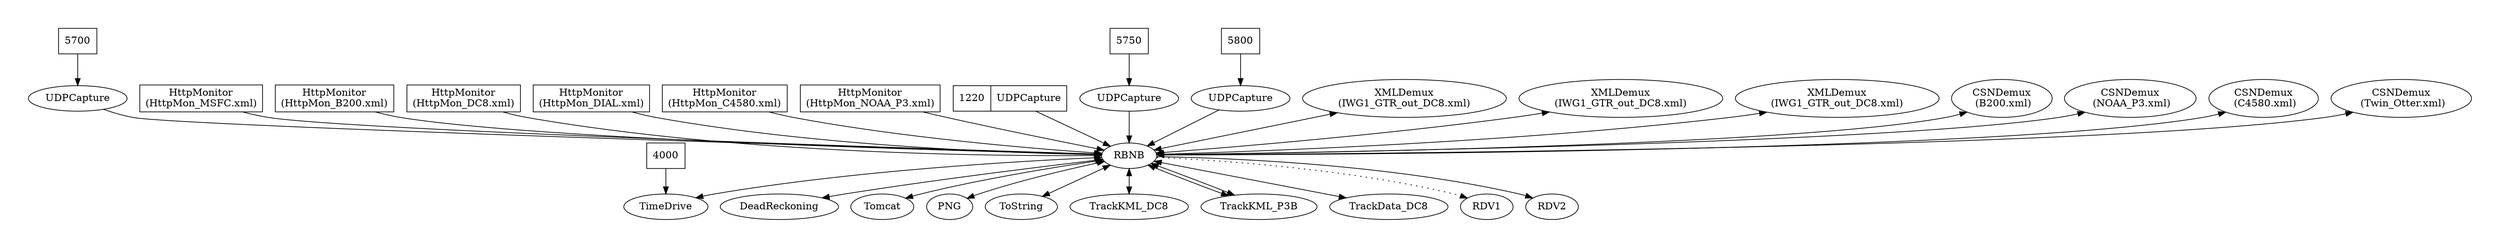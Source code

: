 digraph p3third {
	// Graph defines
	center="true";
	orientation="portrait";
//	page="8.5,11";
	margin="0.5";
	URL="http://nasa-dryden-dt.googlecode.com/";
	
	// Node definitions
	port5700 [shape=box, label="5700"];
	port5750 [shape=box, label="5750"]
	port5800 [shape=box, label="5800"];
	httpmon1 [shape=box, label="HttpMonitor\n(HttpMon_MSFC.xml)"];
	httpmon2 [shape=box, label="HttpMonitor\n(HttpMon_B200.xml)"];
	httpmon3 [shape=box, label="HttpMonitor\n(HttpMon_DC8.xml)"];
	httpmon4 [shape=box, label="HttpMonitor\n(HttpMon_DIAL.xml)"];
	httpmon5 [shape=box, label="HttpMonitor\n(HttpMon_C4580.xml)"];
	httpmon6 [shape=box, label="HttpMonitor\n(HttpMon_NOAA_P3.xml)"];

	port4000 [shape=box, label="4000"];
	portXXXX [shape=record,label="<f0>1220|<f1>UDPCapture"];
	udpcapture1 [label="UDPCapture"];
	udpcapture2 [label="UDPCapture"];
	udpcapture3 [label="UDPCapture"];
	xmldemux1 [label="XMLDemux\n(IWG1_GTR_out_DC8.xml)"]
	xmldemux2 [label="XMLDemux\n(IWG1_GTR_out_DC8.xml)"]
	xmldemux3 [label="XMLDemux\n(IWG1_GTR_out_DC8.xml)"]
	csndemux1 [label="CSNDemux\n (B200.xml)"]
	csndemux2 [label="CSNDemux\n (NOAA_P3.xml)"]
	csndemux3 [label="CSNDemux\n (C4580.xml)"]
	csndemux4 [label="CSNDemux\n (Twin_Otter.xml)"]
	
	// Define the graph
	// Input-only links (into rbnb)
	portXXXX -> RBNB;
	port5700 -> udpcapture1 -> RBNB;
	port5750-> udpcapture2 -> RBNB;
	port5800 -> udpcapture3 -> RBNB;
	httpmon1 -> RBNB;
	httpmon2 -> RBNB;
	httpmon3 -> RBNB;
	httpmon4 -> RBNB;
	httpmon5 -> RBNB;
	httpmon6 -> RBNB;
	port4000 ->  TimeDrive;
	
	// Denote bidirectional links
	edge [dir="both"];
	RBNB -> DeadReckoning;
	RBNB -> Tomcat;
	RBNB -> PNG;
	RBNB -> ToString;
	RBNB -> TimeDrive;
	RBNB -> TrackKML_DC8;
	RBNB -> TrackKML_P3B;
	RBNB -> TrackData_DC8;
	RBNB -> TrackKML_P3B;
	
	xmldemux1 -> RBNB;
	xmldemux2 -> RBNB;
	xmldemux3 -> RBNB;
	csndemux1 -> RBNB;
	csndemux2 -> RBNB;
	csndemux3 -> RBNB;
	csndemux4 -> RBNB;
	
	// RDV links are sink-only, show differently
	edge [dir="head"];
	RBNB -> RDV1 [style=dotted];
	RBNB -> RDV2;
}